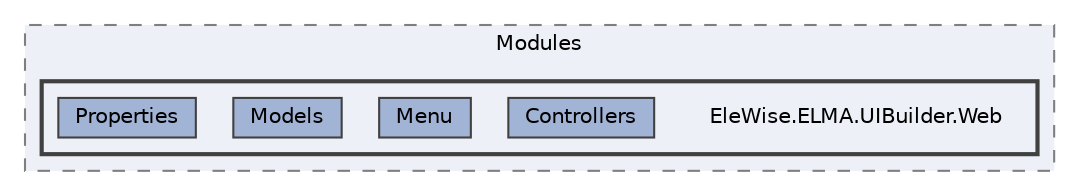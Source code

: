 digraph "Web/Modules/EleWise.ELMA.UIBuilder.Web"
{
 // LATEX_PDF_SIZE
  bgcolor="transparent";
  edge [fontname=Helvetica,fontsize=10,labelfontname=Helvetica,labelfontsize=10];
  node [fontname=Helvetica,fontsize=10,shape=box,height=0.2,width=0.4];
  compound=true
  subgraph clusterdir_7ee4616d7792420b09aab8c4c7e23d47 {
    graph [ bgcolor="#edf0f7", pencolor="grey50", label="Modules", fontname=Helvetica,fontsize=10 style="filled,dashed", URL="dir_7ee4616d7792420b09aab8c4c7e23d47.html",tooltip=""]
  subgraph clusterdir_4e245bba900c27c2d849174cf5a4bfa3 {
    graph [ bgcolor="#edf0f7", pencolor="grey25", label="", fontname=Helvetica,fontsize=10 style="filled,bold", URL="dir_4e245bba900c27c2d849174cf5a4bfa3.html",tooltip=""]
    dir_4e245bba900c27c2d849174cf5a4bfa3 [shape=plaintext, label="EleWise.ELMA.UIBuilder.Web"];
  dir_e70508d2efff41cb27b780777bd59e19 [label="Controllers", fillcolor="#a2b4d6", color="grey25", style="filled", URL="dir_e70508d2efff41cb27b780777bd59e19.html",tooltip=""];
  dir_5bb2516374ddea246b9f5d770d0a14ac [label="Menu", fillcolor="#a2b4d6", color="grey25", style="filled", URL="dir_5bb2516374ddea246b9f5d770d0a14ac.html",tooltip=""];
  dir_601fff5187ad307467d269cc0ff71b24 [label="Models", fillcolor="#a2b4d6", color="grey25", style="filled", URL="dir_601fff5187ad307467d269cc0ff71b24.html",tooltip=""];
  dir_c35fbab04e55c97796d64d7da3a89f15 [label="Properties", fillcolor="#a2b4d6", color="grey25", style="filled", URL="dir_c35fbab04e55c97796d64d7da3a89f15.html",tooltip=""];
  }
  }
}
